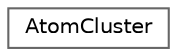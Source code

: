digraph "Graphical Class Hierarchy"
{
 // LATEX_PDF_SIZE
  bgcolor="transparent";
  edge [fontname=Helvetica,fontsize=10,labelfontname=Helvetica,labelfontsize=10];
  node [fontname=Helvetica,fontsize=10,shape=box,height=0.2,width=0.4];
  rankdir="LR";
  Node0 [id="Node000000",label="AtomCluster",height=0.2,width=0.4,color="grey40", fillcolor="white", style="filled",URL="$classAtomCluster.html",tooltip="Class for defining a cluster of atoms."];
}
